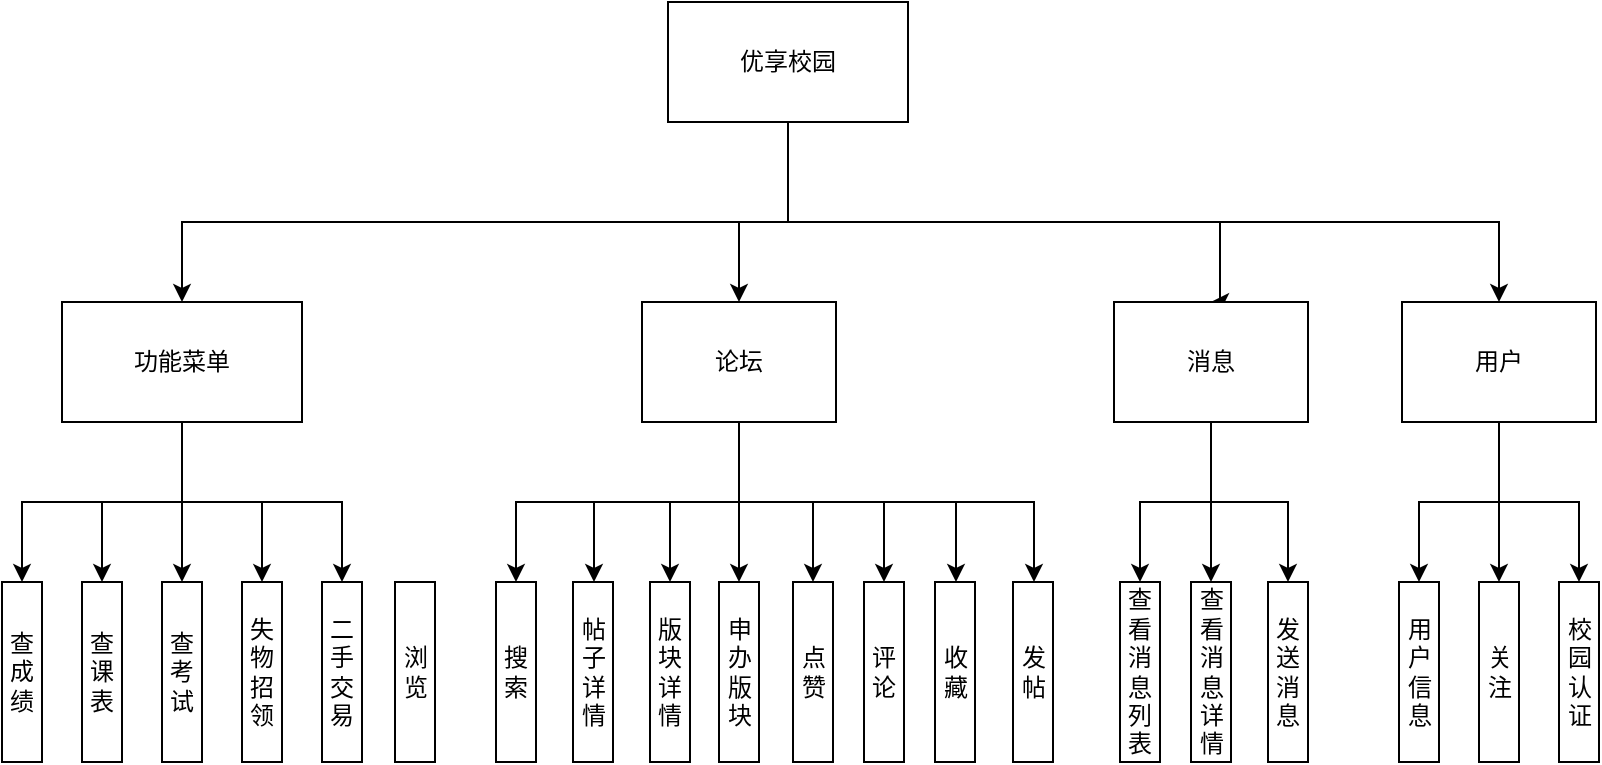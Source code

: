 <mxfile version="10.6.9" type="github"><diagram id="xiKOFQenPeJKPkm1tyY5" name="ç¬¬ 1 é¡µ"><mxGraphModel dx="918" dy="567" grid="1" gridSize="10" guides="1" tooltips="1" connect="1" arrows="1" fold="1" page="1" pageScale="1" pageWidth="827" pageHeight="1169" math="0" shadow="0"><root><mxCell id="0"/><mxCell id="1" parent="0"/><mxCell id="zRlZ5dpy6y9uy5EQ1CfB-3" value="" style="edgeStyle=orthogonalEdgeStyle;rounded=0;orthogonalLoop=1;jettySize=auto;html=1;entryX=0.5;entryY=0;entryDx=0;entryDy=0;" parent="1" source="zRlZ5dpy6y9uy5EQ1CfB-1" target="zRlZ5dpy6y9uy5EQ1CfB-2" edge="1"><mxGeometry relative="1" as="geometry"><Array as="points"><mxPoint x="413" y="220"/><mxPoint x="110" y="220"/></Array></mxGeometry></mxCell><mxCell id="zRlZ5dpy6y9uy5EQ1CfB-5" value="" style="edgeStyle=orthogonalEdgeStyle;rounded=0;orthogonalLoop=1;jettySize=auto;html=1;entryX=0.5;entryY=0;entryDx=0;entryDy=0;" parent="1" source="zRlZ5dpy6y9uy5EQ1CfB-1" target="zRlZ5dpy6y9uy5EQ1CfB-4" edge="1"><mxGeometry relative="1" as="geometry"><Array as="points"><mxPoint x="413" y="220"/><mxPoint x="389" y="220"/></Array></mxGeometry></mxCell><mxCell id="zRlZ5dpy6y9uy5EQ1CfB-7" style="edgeStyle=orthogonalEdgeStyle;rounded=0;orthogonalLoop=1;jettySize=auto;html=1;entryX=0.5;entryY=0;entryDx=0;entryDy=0;" parent="1" source="zRlZ5dpy6y9uy5EQ1CfB-1" target="zRlZ5dpy6y9uy5EQ1CfB-6" edge="1"><mxGeometry relative="1" as="geometry"><Array as="points"><mxPoint x="413" y="220"/><mxPoint x="629" y="220"/></Array></mxGeometry></mxCell><mxCell id="zRlZ5dpy6y9uy5EQ1CfB-9" style="edgeStyle=orthogonalEdgeStyle;rounded=0;orthogonalLoop=1;jettySize=auto;html=1;entryX=0.5;entryY=0;entryDx=0;entryDy=0;" parent="1" source="zRlZ5dpy6y9uy5EQ1CfB-1" target="zRlZ5dpy6y9uy5EQ1CfB-8" edge="1"><mxGeometry relative="1" as="geometry"><Array as="points"><mxPoint x="413" y="220"/><mxPoint x="769" y="220"/></Array></mxGeometry></mxCell><mxCell id="zRlZ5dpy6y9uy5EQ1CfB-1" value="优享校园" style="rounded=0;whiteSpace=wrap;html=1;" parent="1" vertex="1"><mxGeometry x="353" y="110" width="120" height="60" as="geometry"/></mxCell><mxCell id="zRlZ5dpy6y9uy5EQ1CfB-47" value="" style="edgeStyle=orthogonalEdgeStyle;rounded=0;orthogonalLoop=1;jettySize=auto;html=1;" parent="1" source="zRlZ5dpy6y9uy5EQ1CfB-4" target="zRlZ5dpy6y9uy5EQ1CfB-34" edge="1"><mxGeometry relative="1" as="geometry"/></mxCell><mxCell id="zRlZ5dpy6y9uy5EQ1CfB-48" style="edgeStyle=orthogonalEdgeStyle;rounded=0;orthogonalLoop=1;jettySize=auto;html=1;entryX=0.5;entryY=0;entryDx=0;entryDy=0;" parent="1" source="zRlZ5dpy6y9uy5EQ1CfB-4" target="zRlZ5dpy6y9uy5EQ1CfB-33" edge="1"><mxGeometry relative="1" as="geometry"/></mxCell><mxCell id="zRlZ5dpy6y9uy5EQ1CfB-49" style="edgeStyle=orthogonalEdgeStyle;rounded=0;orthogonalLoop=1;jettySize=auto;html=1;" parent="1" source="zRlZ5dpy6y9uy5EQ1CfB-4" target="zRlZ5dpy6y9uy5EQ1CfB-31" edge="1"><mxGeometry relative="1" as="geometry"><Array as="points"><mxPoint x="389" y="360"/><mxPoint x="316" y="360"/></Array></mxGeometry></mxCell><mxCell id="zRlZ5dpy6y9uy5EQ1CfB-50" style="edgeStyle=orthogonalEdgeStyle;rounded=0;orthogonalLoop=1;jettySize=auto;html=1;entryX=0.5;entryY=0;entryDx=0;entryDy=0;" parent="1" source="zRlZ5dpy6y9uy5EQ1CfB-4" target="zRlZ5dpy6y9uy5EQ1CfB-30" edge="1"><mxGeometry relative="1" as="geometry"><Array as="points"><mxPoint x="389" y="360"/><mxPoint x="277" y="360"/></Array></mxGeometry></mxCell><mxCell id="zRlZ5dpy6y9uy5EQ1CfB-51" style="edgeStyle=orthogonalEdgeStyle;rounded=0;orthogonalLoop=1;jettySize=auto;html=1;entryX=0.5;entryY=0;entryDx=0;entryDy=0;" parent="1" source="zRlZ5dpy6y9uy5EQ1CfB-4" target="zRlZ5dpy6y9uy5EQ1CfB-35" edge="1"><mxGeometry relative="1" as="geometry"/></mxCell><mxCell id="zRlZ5dpy6y9uy5EQ1CfB-52" style="edgeStyle=orthogonalEdgeStyle;rounded=0;orthogonalLoop=1;jettySize=auto;html=1;" parent="1" source="zRlZ5dpy6y9uy5EQ1CfB-4" target="zRlZ5dpy6y9uy5EQ1CfB-36" edge="1"><mxGeometry relative="1" as="geometry"><Array as="points"><mxPoint x="389" y="360"/><mxPoint x="461" y="360"/></Array></mxGeometry></mxCell><mxCell id="zRlZ5dpy6y9uy5EQ1CfB-53" style="edgeStyle=orthogonalEdgeStyle;rounded=0;orthogonalLoop=1;jettySize=auto;html=1;" parent="1" source="zRlZ5dpy6y9uy5EQ1CfB-4" target="zRlZ5dpy6y9uy5EQ1CfB-38" edge="1"><mxGeometry relative="1" as="geometry"><Array as="points"><mxPoint x="389" y="360"/><mxPoint x="497" y="360"/></Array></mxGeometry></mxCell><mxCell id="zRlZ5dpy6y9uy5EQ1CfB-54" style="edgeStyle=orthogonalEdgeStyle;rounded=0;orthogonalLoop=1;jettySize=auto;html=1;" parent="1" source="zRlZ5dpy6y9uy5EQ1CfB-4" target="zRlZ5dpy6y9uy5EQ1CfB-43" edge="1"><mxGeometry relative="1" as="geometry"><Array as="points"><mxPoint x="389" y="360"/><mxPoint x="536" y="360"/></Array></mxGeometry></mxCell><mxCell id="zRlZ5dpy6y9uy5EQ1CfB-4" value="论坛" style="rounded=0;whiteSpace=wrap;html=1;" parent="1" vertex="1"><mxGeometry x="340" y="260" width="97" height="60" as="geometry"/></mxCell><mxCell id="zRlZ5dpy6y9uy5EQ1CfB-11" value="" style="edgeStyle=orthogonalEdgeStyle;rounded=0;orthogonalLoop=1;jettySize=auto;html=1;entryX=0.5;entryY=0;entryDx=0;entryDy=0;" parent="1" source="zRlZ5dpy6y9uy5EQ1CfB-2" target="zRlZ5dpy6y9uy5EQ1CfB-10" edge="1"><mxGeometry relative="1" as="geometry"><Array as="points"><mxPoint x="110" y="360"/><mxPoint x="30" y="360"/></Array></mxGeometry></mxCell><mxCell id="zRlZ5dpy6y9uy5EQ1CfB-23" style="edgeStyle=orthogonalEdgeStyle;rounded=0;orthogonalLoop=1;jettySize=auto;html=1;entryX=0.5;entryY=0;entryDx=0;entryDy=0;" parent="1" source="zRlZ5dpy6y9uy5EQ1CfB-2" target="zRlZ5dpy6y9uy5EQ1CfB-17" edge="1"><mxGeometry relative="1" as="geometry"/></mxCell><mxCell id="zRlZ5dpy6y9uy5EQ1CfB-24" style="edgeStyle=orthogonalEdgeStyle;rounded=0;orthogonalLoop=1;jettySize=auto;html=1;entryX=0.5;entryY=0;entryDx=0;entryDy=0;" parent="1" source="zRlZ5dpy6y9uy5EQ1CfB-2" target="zRlZ5dpy6y9uy5EQ1CfB-18" edge="1"><mxGeometry relative="1" as="geometry"/></mxCell><mxCell id="zRlZ5dpy6y9uy5EQ1CfB-25" style="edgeStyle=orthogonalEdgeStyle;rounded=0;orthogonalLoop=1;jettySize=auto;html=1;entryX=0.5;entryY=0;entryDx=0;entryDy=0;" parent="1" source="zRlZ5dpy6y9uy5EQ1CfB-2" target="zRlZ5dpy6y9uy5EQ1CfB-21" edge="1"><mxGeometry relative="1" as="geometry"/></mxCell><mxCell id="zRlZ5dpy6y9uy5EQ1CfB-26" style="edgeStyle=orthogonalEdgeStyle;rounded=0;orthogonalLoop=1;jettySize=auto;html=1;entryX=0.5;entryY=0;entryDx=0;entryDy=0;" parent="1" source="zRlZ5dpy6y9uy5EQ1CfB-2" target="zRlZ5dpy6y9uy5EQ1CfB-22" edge="1"><mxGeometry relative="1" as="geometry"><Array as="points"><mxPoint x="110" y="360"/><mxPoint x="190" y="360"/></Array></mxGeometry></mxCell><mxCell id="zRlZ5dpy6y9uy5EQ1CfB-2" value="功能菜单" style="rounded=0;whiteSpace=wrap;html=1;" parent="1" vertex="1"><mxGeometry x="50" y="260" width="120" height="60" as="geometry"/></mxCell><mxCell id="zRlZ5dpy6y9uy5EQ1CfB-10" value="查成绩" style="rounded=0;whiteSpace=wrap;html=1;" parent="1" vertex="1"><mxGeometry x="20" y="400" width="20" height="90" as="geometry"/></mxCell><mxCell id="zRlZ5dpy6y9uy5EQ1CfB-57" value="" style="edgeStyle=orthogonalEdgeStyle;rounded=0;orthogonalLoop=1;jettySize=auto;html=1;" parent="1" source="zRlZ5dpy6y9uy5EQ1CfB-6" target="zRlZ5dpy6y9uy5EQ1CfB-28" edge="1"><mxGeometry relative="1" as="geometry"/></mxCell><mxCell id="zRlZ5dpy6y9uy5EQ1CfB-58" style="edgeStyle=orthogonalEdgeStyle;rounded=0;orthogonalLoop=1;jettySize=auto;html=1;" parent="1" source="zRlZ5dpy6y9uy5EQ1CfB-6" target="zRlZ5dpy6y9uy5EQ1CfB-27" edge="1"><mxGeometry relative="1" as="geometry"/></mxCell><mxCell id="zRlZ5dpy6y9uy5EQ1CfB-59" style="edgeStyle=orthogonalEdgeStyle;rounded=0;orthogonalLoop=1;jettySize=auto;html=1;entryX=0.5;entryY=0;entryDx=0;entryDy=0;" parent="1" source="zRlZ5dpy6y9uy5EQ1CfB-6" target="zRlZ5dpy6y9uy5EQ1CfB-29" edge="1"><mxGeometry relative="1" as="geometry"/></mxCell><mxCell id="zRlZ5dpy6y9uy5EQ1CfB-6" value="消息" style="rounded=0;whiteSpace=wrap;html=1;" parent="1" vertex="1"><mxGeometry x="576" y="260" width="97" height="60" as="geometry"/></mxCell><mxCell id="zRlZ5dpy6y9uy5EQ1CfB-60" value="" style="edgeStyle=orthogonalEdgeStyle;rounded=0;orthogonalLoop=1;jettySize=auto;html=1;" parent="1" source="zRlZ5dpy6y9uy5EQ1CfB-8" target="zRlZ5dpy6y9uy5EQ1CfB-42" edge="1"><mxGeometry relative="1" as="geometry"/></mxCell><mxCell id="zRlZ5dpy6y9uy5EQ1CfB-61" style="edgeStyle=orthogonalEdgeStyle;rounded=0;orthogonalLoop=1;jettySize=auto;html=1;entryX=0.5;entryY=0;entryDx=0;entryDy=0;" parent="1" source="zRlZ5dpy6y9uy5EQ1CfB-8" target="zRlZ5dpy6y9uy5EQ1CfB-41" edge="1"><mxGeometry relative="1" as="geometry"/></mxCell><mxCell id="zRlZ5dpy6y9uy5EQ1CfB-62" style="edgeStyle=orthogonalEdgeStyle;rounded=0;orthogonalLoop=1;jettySize=auto;html=1;" parent="1" source="zRlZ5dpy6y9uy5EQ1CfB-8" target="zRlZ5dpy6y9uy5EQ1CfB-46" edge="1"><mxGeometry relative="1" as="geometry"/></mxCell><mxCell id="zRlZ5dpy6y9uy5EQ1CfB-8" value="用户" style="rounded=0;whiteSpace=wrap;html=1;" parent="1" vertex="1"><mxGeometry x="720" y="260" width="97" height="60" as="geometry"/></mxCell><mxCell id="zRlZ5dpy6y9uy5EQ1CfB-17" value="查课表" style="rounded=0;whiteSpace=wrap;html=1;" parent="1" vertex="1"><mxGeometry x="60" y="400" width="20" height="90" as="geometry"/></mxCell><mxCell id="zRlZ5dpy6y9uy5EQ1CfB-18" value="查考试" style="rounded=0;whiteSpace=wrap;html=1;" parent="1" vertex="1"><mxGeometry x="100" y="400" width="20" height="90" as="geometry"/></mxCell><mxCell id="zRlZ5dpy6y9uy5EQ1CfB-21" value="失物招领" style="rounded=0;whiteSpace=wrap;html=1;" parent="1" vertex="1"><mxGeometry x="140" y="400" width="20" height="90" as="geometry"/></mxCell><mxCell id="zRlZ5dpy6y9uy5EQ1CfB-22" value="二手交易" style="rounded=0;whiteSpace=wrap;html=1;" parent="1" vertex="1"><mxGeometry x="180" y="400" width="20" height="90" as="geometry"/></mxCell><mxCell id="zRlZ5dpy6y9uy5EQ1CfB-27" value="查看消息列表" style="rounded=0;whiteSpace=wrap;html=1;" parent="1" vertex="1"><mxGeometry x="579" y="400" width="20" height="90" as="geometry"/></mxCell><mxCell id="zRlZ5dpy6y9uy5EQ1CfB-28" value="查看消息详情" style="rounded=0;whiteSpace=wrap;html=1;" parent="1" vertex="1"><mxGeometry x="614.5" y="400" width="20" height="90" as="geometry"/></mxCell><mxCell id="zRlZ5dpy6y9uy5EQ1CfB-29" value="发送消息" style="rounded=0;whiteSpace=wrap;html=1;" parent="1" vertex="1"><mxGeometry x="653" y="400" width="20" height="90" as="geometry"/></mxCell><mxCell id="zRlZ5dpy6y9uy5EQ1CfB-30" value="搜索" style="rounded=0;whiteSpace=wrap;html=1;" parent="1" vertex="1"><mxGeometry x="267" y="400" width="20" height="90" as="geometry"/></mxCell><mxCell id="zRlZ5dpy6y9uy5EQ1CfB-31" value="帖子详情" style="rounded=0;whiteSpace=wrap;html=1;" parent="1" vertex="1"><mxGeometry x="305.5" y="400" width="20" height="90" as="geometry"/></mxCell><mxCell id="zRlZ5dpy6y9uy5EQ1CfB-32" value="浏览" style="rounded=0;whiteSpace=wrap;html=1;" parent="1" vertex="1"><mxGeometry x="216.5" y="400" width="20" height="90" as="geometry"/></mxCell><mxCell id="zRlZ5dpy6y9uy5EQ1CfB-33" value="版块详情" style="rounded=0;whiteSpace=wrap;html=1;" parent="1" vertex="1"><mxGeometry x="344" y="400" width="20" height="90" as="geometry"/></mxCell><mxCell id="zRlZ5dpy6y9uy5EQ1CfB-34" value="申办版块" style="rounded=0;whiteSpace=wrap;html=1;" parent="1" vertex="1"><mxGeometry x="378.5" y="400" width="20" height="90" as="geometry"/></mxCell><mxCell id="zRlZ5dpy6y9uy5EQ1CfB-35" value="点赞" style="rounded=0;whiteSpace=wrap;html=1;" parent="1" vertex="1"><mxGeometry x="415.5" y="400" width="20" height="90" as="geometry"/></mxCell><mxCell id="zRlZ5dpy6y9uy5EQ1CfB-36" value="评论" style="rounded=0;whiteSpace=wrap;html=1;" parent="1" vertex="1"><mxGeometry x="451" y="400" width="20" height="90" as="geometry"/></mxCell><mxCell id="zRlZ5dpy6y9uy5EQ1CfB-38" value="收藏" style="rounded=0;whiteSpace=wrap;html=1;" parent="1" vertex="1"><mxGeometry x="486.5" y="400" width="20" height="90" as="geometry"/></mxCell><mxCell id="zRlZ5dpy6y9uy5EQ1CfB-41" value="用户信息" style="rounded=0;whiteSpace=wrap;html=1;" parent="1" vertex="1"><mxGeometry x="718.5" y="400" width="20" height="90" as="geometry"/></mxCell><mxCell id="zRlZ5dpy6y9uy5EQ1CfB-42" value="关注" style="rounded=0;whiteSpace=wrap;html=1;" parent="1" vertex="1"><mxGeometry x="758.5" y="400" width="20" height="90" as="geometry"/></mxCell><mxCell id="zRlZ5dpy6y9uy5EQ1CfB-43" value="发帖" style="rounded=0;whiteSpace=wrap;html=1;" parent="1" vertex="1"><mxGeometry x="525.5" y="400" width="20" height="90" as="geometry"/></mxCell><mxCell id="zRlZ5dpy6y9uy5EQ1CfB-46" value="校园认证" style="rounded=0;whiteSpace=wrap;html=1;" parent="1" vertex="1"><mxGeometry x="798.5" y="400" width="20" height="90" as="geometry"/></mxCell></root></mxGraphModel></diagram></mxfile>